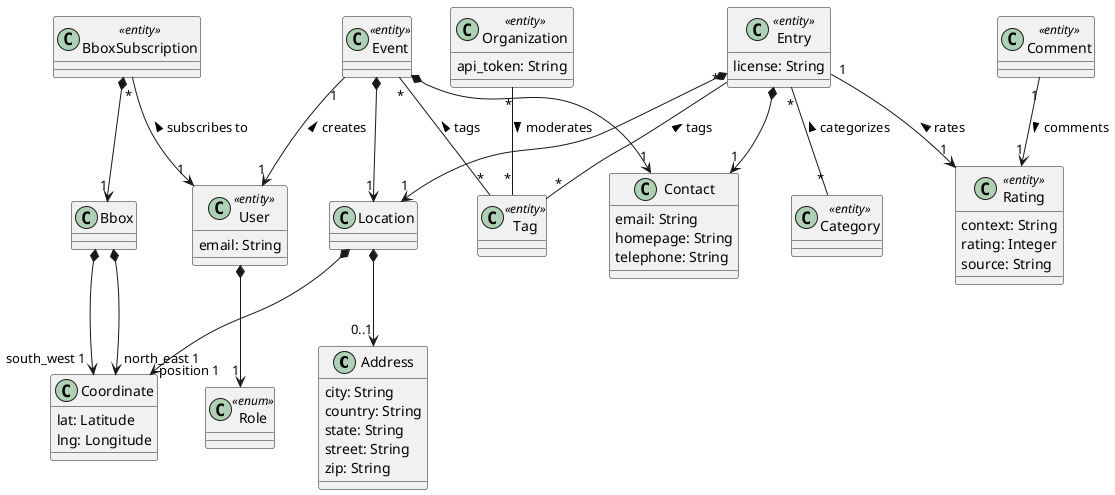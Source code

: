 @startuml

class Address {
    city: String
    country: String
    state: String
    street: String
    zip: String
}

class Bbox

Bbox *--> "south_west 1" Coordinate
Bbox *--> "north_east 1" Coordinate

class BboxSubscription <<entity>>

BboxSubscription "*" --> "1" User : subscribes to <
BboxSubscription *--> "1" Bbox

class Category <<entity>>

class Comment <<entity>>

Comment "1" --> "1" Rating : comments >

class Contact {
    email: String
    homepage: String
    telephone: String
}

class Coordinate {
    lat: Latitude
    lng: Longitude
}

class Entry <<entity>> {
    license: String
}

Entry "*" -- "*" Category : categorizes <
Entry "*" -- "*" Tag : tags <
Entry *--> "1" Contact
Entry *--> "1" Location

class Event <<entity>>

Event "1" --> "1" User : creates <
Event "*" -- "*" Tag : tags <
Event *--> "1" Contact
Event *--> "1" Location

class Location

Location *--> "0..1" Address
Location *--> "position 1" Coordinate

class Organization <<entity>> {
    api_token: String
}

Organization "*" -- "*" Tag : moderates >

class Rating <<entity>> {
    context: String
    rating: Integer
    source: String
}

Entry "1" --> "1" Rating : rates <

class Role <<enum>>

class Tag <<entity>>

class User <<entity>> {
    email: String
}

User *--> "1" Role

@enduml
